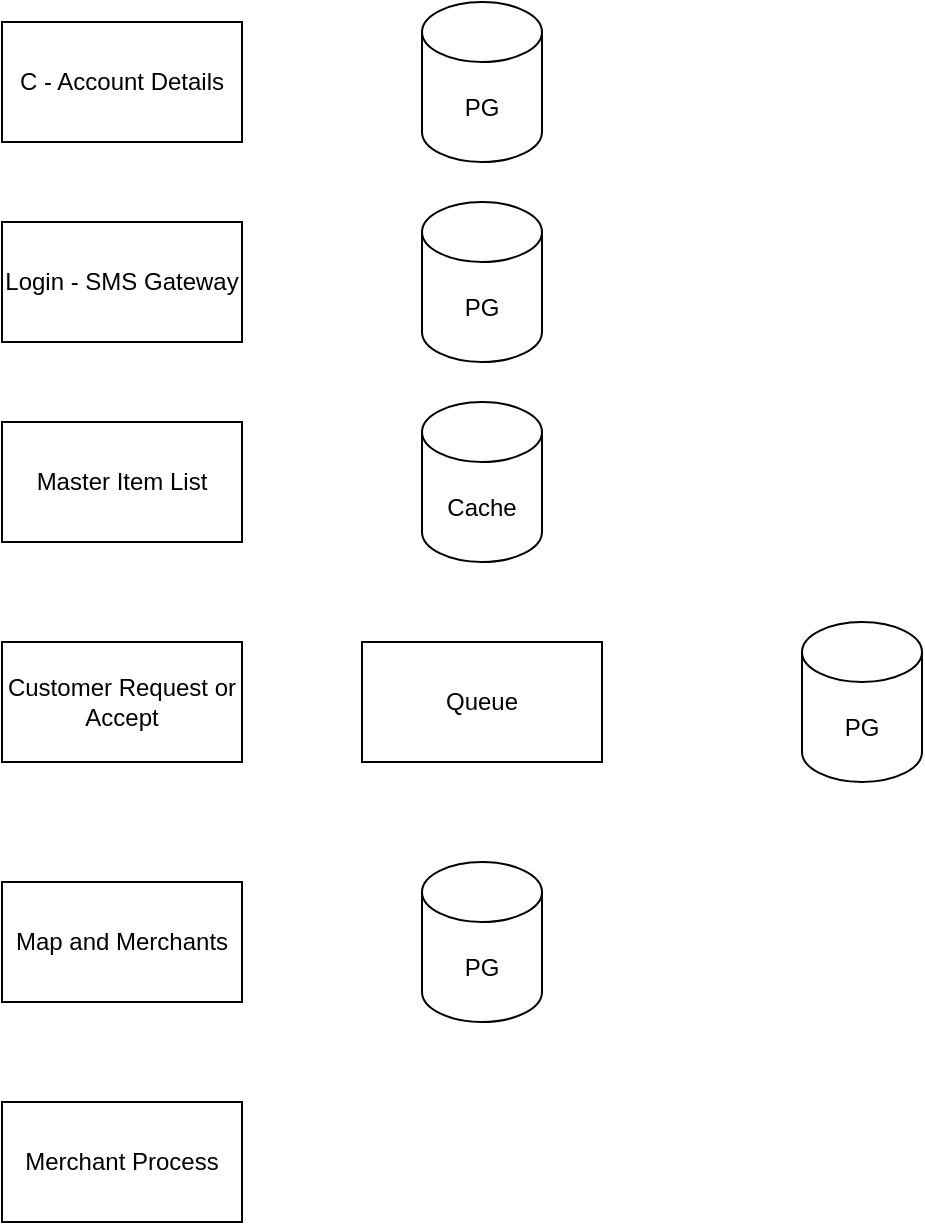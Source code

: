 <mxfile version="16.5.3" type="github">
  <diagram id="ppC3WurOay8H34TdvDAJ" name="Page-1">
    <mxGraphModel dx="782" dy="460" grid="1" gridSize="10" guides="1" tooltips="1" connect="1" arrows="1" fold="1" page="1" pageScale="1" pageWidth="827" pageHeight="1169" math="0" shadow="0">
      <root>
        <mxCell id="0" />
        <mxCell id="1" parent="0" />
        <mxCell id="KogJu50rw8vjcazW-HNV-1" value="C - Account Details" style="rounded=0;whiteSpace=wrap;html=1;" parent="1" vertex="1">
          <mxGeometry x="150" y="200" width="120" height="60" as="geometry" />
        </mxCell>
        <mxCell id="KogJu50rw8vjcazW-HNV-2" value="Master Item List" style="rounded=0;whiteSpace=wrap;html=1;" parent="1" vertex="1">
          <mxGeometry x="150" y="400" width="120" height="60" as="geometry" />
        </mxCell>
        <mxCell id="KogJu50rw8vjcazW-HNV-4" value="Login - SMS Gateway" style="rounded=0;whiteSpace=wrap;html=1;" parent="1" vertex="1">
          <mxGeometry x="150" y="300" width="120" height="60" as="geometry" />
        </mxCell>
        <mxCell id="KogJu50rw8vjcazW-HNV-5" value="PG" style="shape=cylinder3;whiteSpace=wrap;html=1;boundedLbl=1;backgroundOutline=1;size=15;" parent="1" vertex="1">
          <mxGeometry x="360" y="190" width="60" height="80" as="geometry" />
        </mxCell>
        <mxCell id="KogJu50rw8vjcazW-HNV-6" value="PG" style="shape=cylinder3;whiteSpace=wrap;html=1;boundedLbl=1;backgroundOutline=1;size=15;" parent="1" vertex="1">
          <mxGeometry x="360" y="290" width="60" height="80" as="geometry" />
        </mxCell>
        <mxCell id="KogJu50rw8vjcazW-HNV-7" value="Cache" style="shape=cylinder3;whiteSpace=wrap;html=1;boundedLbl=1;backgroundOutline=1;size=15;" parent="1" vertex="1">
          <mxGeometry x="360" y="390" width="60" height="80" as="geometry" />
        </mxCell>
        <mxCell id="KogJu50rw8vjcazW-HNV-8" value="Customer Request or Accept" style="rounded=0;whiteSpace=wrap;html=1;" parent="1" vertex="1">
          <mxGeometry x="150" y="510" width="120" height="60" as="geometry" />
        </mxCell>
        <mxCell id="KogJu50rw8vjcazW-HNV-9" value="Queue" style="rounded=0;whiteSpace=wrap;html=1;" parent="1" vertex="1">
          <mxGeometry x="330" y="510" width="120" height="60" as="geometry" />
        </mxCell>
        <mxCell id="KogJu50rw8vjcazW-HNV-10" value="PG" style="shape=cylinder3;whiteSpace=wrap;html=1;boundedLbl=1;backgroundOutline=1;size=15;" parent="1" vertex="1">
          <mxGeometry x="550" y="500" width="60" height="80" as="geometry" />
        </mxCell>
        <mxCell id="KogJu50rw8vjcazW-HNV-12" value="Merchant Process" style="rounded=0;whiteSpace=wrap;html=1;" parent="1" vertex="1">
          <mxGeometry x="150" y="740" width="120" height="60" as="geometry" />
        </mxCell>
        <mxCell id="KogJu50rw8vjcazW-HNV-13" value="Map and Merchants" style="rounded=0;whiteSpace=wrap;html=1;" parent="1" vertex="1">
          <mxGeometry x="150" y="630" width="120" height="60" as="geometry" />
        </mxCell>
        <mxCell id="KogJu50rw8vjcazW-HNV-14" value="PG" style="shape=cylinder3;whiteSpace=wrap;html=1;boundedLbl=1;backgroundOutline=1;size=15;" parent="1" vertex="1">
          <mxGeometry x="360" y="620" width="60" height="80" as="geometry" />
        </mxCell>
      </root>
    </mxGraphModel>
  </diagram>
</mxfile>
